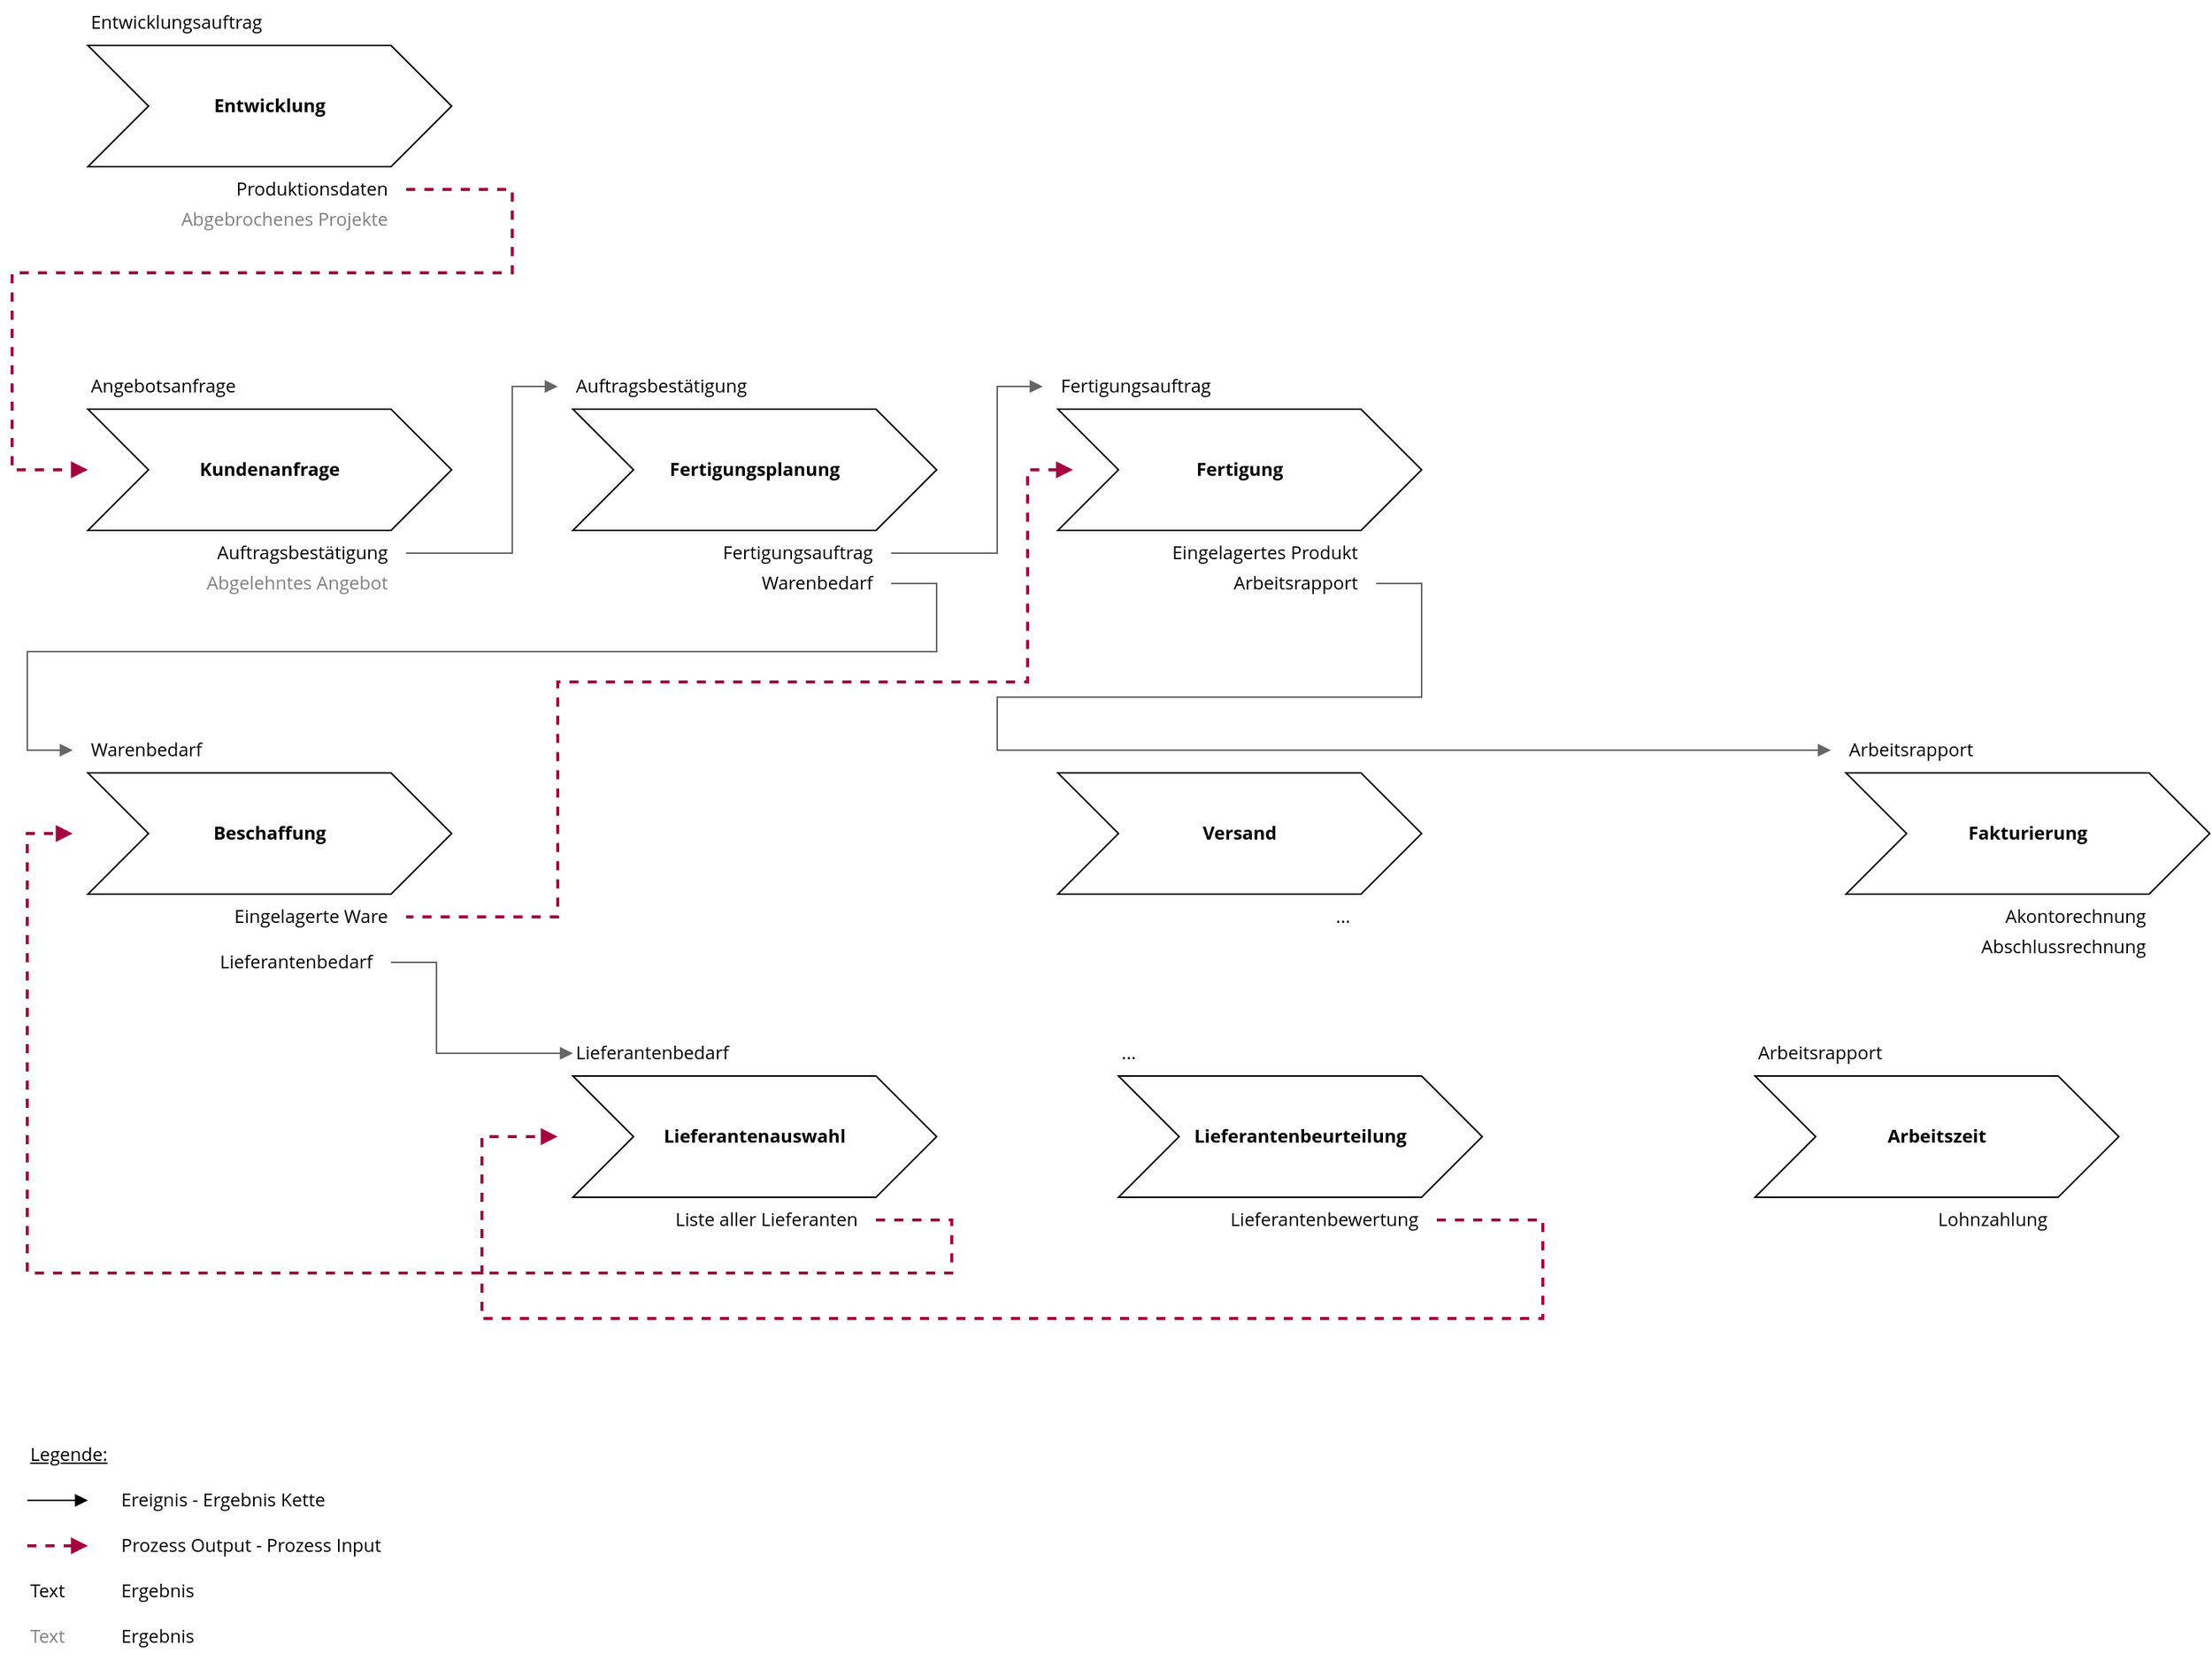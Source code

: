 <mxfile version="13.6.2" type="device"><diagram id="6ctkU4ct5DaPyQWIfC3z" name="Page-1"><mxGraphModel dx="1118" dy="1305" grid="1" gridSize="10" guides="1" tooltips="1" connect="1" arrows="1" fold="1" page="1" pageScale="1" pageWidth="1169" pageHeight="827" math="0" shadow="0"><root><mxCell id="0"/><mxCell id="1" parent="0"/><mxCell id="lcJcm3nHYn3BamToFKXf-1" value="Angebotsanfrage" style="text;html=1;strokeColor=none;fillColor=none;align=left;verticalAlign=middle;whiteSpace=wrap;rounded=0;fontFamily=Open Sans;" parent="1" vertex="1"><mxGeometry x="80" y="-510" width="120" height="30" as="geometry"/></mxCell><UserObject label="&lt;b&gt;Kundenanfrage&lt;/b&gt;" id="lcJcm3nHYn3BamToFKXf-2"><mxCell style="shape=step;perimeter=stepPerimeter;whiteSpace=wrap;html=1;fixedSize=1;size=40;fontFamily=Open Sans;" parent="1" vertex="1"><mxGeometry x="80" y="-480" width="240" height="80" as="geometry"/></mxCell></UserObject><mxCell id="lcJcm3nHYn3BamToFKXf-3" value="Auftragsbestätigung" style="text;html=1;strokeColor=none;fillColor=none;align=right;verticalAlign=middle;whiteSpace=wrap;rounded=0;fontFamily=Open Sans;spacingRight=10;" parent="1" vertex="1"><mxGeometry x="170" y="-400" width="120" height="30" as="geometry"/></mxCell><mxCell id="lcJcm3nHYn3BamToFKXf-5" value="Auftragsbestätigung" style="text;html=1;strokeColor=none;fillColor=none;align=left;verticalAlign=middle;whiteSpace=wrap;rounded=0;fontFamily=Open Sans;spacingLeft=10;" parent="1" vertex="1"><mxGeometry x="390" y="-510" width="120" height="30" as="geometry"/></mxCell><UserObject label="&lt;b&gt;Fertigungsplanung&lt;/b&gt;" id="lcJcm3nHYn3BamToFKXf-6"><mxCell style="shape=step;perimeter=stepPerimeter;whiteSpace=wrap;html=1;fixedSize=1;size=40;fontFamily=Open Sans;" parent="1" vertex="1"><mxGeometry x="400" y="-480" width="240" height="80" as="geometry"/></mxCell></UserObject><mxCell id="lcJcm3nHYn3BamToFKXf-7" value="Fertigungsauftrag" style="text;html=1;strokeColor=none;fillColor=none;align=right;verticalAlign=middle;whiteSpace=wrap;rounded=0;fontFamily=Open Sans;spacingRight=10;spacing=2;" parent="1" vertex="1"><mxGeometry x="490" y="-400" width="120" height="30" as="geometry"/></mxCell><mxCell id="lcJcm3nHYn3BamToFKXf-8" value="Warenbedarf" style="text;html=1;strokeColor=none;fillColor=none;align=right;verticalAlign=middle;whiteSpace=wrap;rounded=0;fontFamily=Open Sans;spacingRight=10;spacing=2;" parent="1" vertex="1"><mxGeometry x="490" y="-370" width="120" height="10" as="geometry"/></mxCell><mxCell id="lcJcm3nHYn3BamToFKXf-9" value="" style="endArrow=block;html=1;edgeStyle=elbowEdgeStyle;exitX=1;exitY=0.5;exitDx=0;exitDy=0;entryX=0;entryY=0.5;entryDx=0;entryDy=0;rounded=0;endFill=1;fillColor=#f5f5f5;strokeColor=#666666;fontFamily=Open Sans;strokeWidth=1;" parent="1" source="lcJcm3nHYn3BamToFKXf-3" target="lcJcm3nHYn3BamToFKXf-5" edge="1"><mxGeometry width="50" height="50" relative="1" as="geometry"><mxPoint x="390" y="-180" as="sourcePoint"/><mxPoint x="440" y="-230" as="targetPoint"/><Array as="points"><mxPoint x="360" y="-420"/><mxPoint x="350" y="-420"/></Array></mxGeometry></mxCell><mxCell id="lcJcm3nHYn3BamToFKXf-10" value="Warenbedarf" style="text;html=1;strokeColor=none;fillColor=none;align=left;verticalAlign=middle;whiteSpace=wrap;rounded=0;fontFamily=Open Sans;spacingLeft=10;" parent="1" vertex="1"><mxGeometry x="70" y="-270" width="120" height="30" as="geometry"/></mxCell><UserObject label="&lt;b&gt;Beschaffung&lt;/b&gt;" id="lcJcm3nHYn3BamToFKXf-11"><mxCell style="shape=step;perimeter=stepPerimeter;whiteSpace=wrap;html=1;fixedSize=1;size=40;fontFamily=Open Sans;" parent="1" vertex="1"><mxGeometry x="80" y="-240" width="240" height="80" as="geometry"/></mxCell></UserObject><mxCell id="lcJcm3nHYn3BamToFKXf-12" value="Eingelagerte Ware" style="text;html=1;strokeColor=none;fillColor=none;align=right;verticalAlign=middle;whiteSpace=wrap;rounded=0;fontFamily=Open Sans;spacingRight=10;" parent="1" vertex="1"><mxGeometry x="170" y="-160" width="120" height="30" as="geometry"/></mxCell><mxCell id="lcJcm3nHYn3BamToFKXf-13" value="" style="endArrow=none;html=1;entryX=1;entryY=0.5;entryDx=0;entryDy=0;exitX=0;exitY=0.5;exitDx=0;exitDy=0;edgeStyle=orthogonalEdgeStyle;endFill=0;startArrow=block;startFill=1;rounded=0;fillColor=#f5f5f5;strokeColor=#666666;fontFamily=Open Sans;strokeWidth=1;" parent="1" source="lcJcm3nHYn3BamToFKXf-10" target="lcJcm3nHYn3BamToFKXf-8" edge="1"><mxGeometry width="50" height="50" relative="1" as="geometry"><mxPoint x="390" y="-180" as="sourcePoint"/><mxPoint x="440" y="-230" as="targetPoint"/><Array as="points"><mxPoint x="40" y="-255"/><mxPoint x="40" y="-320"/><mxPoint x="640" y="-320"/><mxPoint x="640" y="-365"/></Array></mxGeometry></mxCell><mxCell id="lcJcm3nHYn3BamToFKXf-14" value="Fertigungsauftrag" style="text;html=1;strokeColor=none;fillColor=none;align=left;verticalAlign=middle;whiteSpace=wrap;rounded=0;fontFamily=Open Sans;spacingLeft=10;" parent="1" vertex="1"><mxGeometry x="710" y="-510" width="120" height="30" as="geometry"/></mxCell><UserObject label="&lt;b&gt;Fertigung&lt;/b&gt;" id="lcJcm3nHYn3BamToFKXf-15"><mxCell style="shape=step;perimeter=stepPerimeter;whiteSpace=wrap;html=1;fixedSize=1;size=40;fontFamily=Open Sans;" parent="1" vertex="1"><mxGeometry x="720" y="-480" width="240" height="80" as="geometry"/></mxCell></UserObject><mxCell id="lcJcm3nHYn3BamToFKXf-16" value="Arbeitsrapport" style="text;html=1;strokeColor=none;fillColor=none;align=right;verticalAlign=middle;whiteSpace=wrap;rounded=0;fontFamily=Open Sans;spacingRight=10;" parent="1" vertex="1"><mxGeometry x="810" y="-370" width="120" height="10" as="geometry"/></mxCell><mxCell id="lcJcm3nHYn3BamToFKXf-17" value="" style="endArrow=block;html=1;entryX=0;entryY=0.5;entryDx=0;entryDy=0;edgeStyle=elbowEdgeStyle;rounded=0;endFill=1;fillColor=#f5f5f5;strokeColor=#666666;fontFamily=Open Sans;strokeWidth=1;exitX=1;exitY=0.5;exitDx=0;exitDy=0;" parent="1" source="lcJcm3nHYn3BamToFKXf-7" target="lcJcm3nHYn3BamToFKXf-14" edge="1"><mxGeometry width="50" height="50" relative="1" as="geometry"><mxPoint x="640" y="-370" as="sourcePoint"/><mxPoint x="440" y="-230" as="targetPoint"/><Array as="points"><mxPoint x="680" y="-430"/></Array></mxGeometry></mxCell><mxCell id="lcJcm3nHYn3BamToFKXf-18" value="Arbeitsrapport" style="text;html=1;strokeColor=none;fillColor=none;align=left;verticalAlign=middle;whiteSpace=wrap;rounded=0;fontFamily=Open Sans;spacingLeft=10;" parent="1" vertex="1"><mxGeometry x="1230" y="-270" width="120" height="30" as="geometry"/></mxCell><UserObject label="&lt;b&gt;Fakturierung&lt;/b&gt;" id="lcJcm3nHYn3BamToFKXf-19"><mxCell style="shape=step;perimeter=stepPerimeter;whiteSpace=wrap;html=1;fixedSize=1;size=40;fontFamily=Open Sans;" parent="1" vertex="1"><mxGeometry x="1240" y="-240" width="240" height="80" as="geometry"/></mxCell></UserObject><mxCell id="lcJcm3nHYn3BamToFKXf-20" value="Akontorechnung" style="text;html=1;strokeColor=none;fillColor=none;align=right;verticalAlign=middle;whiteSpace=wrap;rounded=0;fontFamily=Open Sans;" parent="1" vertex="1"><mxGeometry x="1320" y="-160" width="120" height="30" as="geometry"/></mxCell><mxCell id="lcJcm3nHYn3BamToFKXf-21" value="" style="endArrow=none;html=1;entryX=1;entryY=0.5;entryDx=0;entryDy=0;exitX=0;exitY=0.5;exitDx=0;exitDy=0;edgeStyle=orthogonalEdgeStyle;rounded=0;endFill=0;startArrow=block;startFill=1;fillColor=#f5f5f5;strokeColor=#666666;fontFamily=Open Sans;strokeWidth=1;" parent="1" source="lcJcm3nHYn3BamToFKXf-18" target="lcJcm3nHYn3BamToFKXf-16" edge="1"><mxGeometry width="50" height="50" relative="1" as="geometry"><mxPoint x="590" y="-180" as="sourcePoint"/><mxPoint x="640" y="-230" as="targetPoint"/><Array as="points"><mxPoint x="680" y="-255"/><mxPoint x="680" y="-290"/><mxPoint x="960" y="-290"/><mxPoint x="960" y="-365"/></Array></mxGeometry></mxCell><mxCell id="lcJcm3nHYn3BamToFKXf-22" value="Abschlussrechnung" style="text;html=1;strokeColor=none;fillColor=none;align=right;verticalAlign=middle;whiteSpace=wrap;rounded=0;fontFamily=Open Sans;" parent="1" vertex="1"><mxGeometry x="1320" y="-140" width="120" height="30" as="geometry"/></mxCell><mxCell id="AXWYKlfu01MiWSVrJupV-1" value="&lt;span style=&quot;text-align: right&quot;&gt;Lieferantenbedarf&lt;/span&gt;" style="text;html=1;strokeColor=none;fillColor=none;align=left;verticalAlign=middle;whiteSpace=wrap;rounded=0;fontFamily=Open Sans;" parent="1" vertex="1"><mxGeometry x="400" y="-70" width="120" height="30" as="geometry"/></mxCell><UserObject label="&lt;b&gt;Lieferantenauswahl&lt;/b&gt;" id="AXWYKlfu01MiWSVrJupV-2"><mxCell style="shape=step;perimeter=stepPerimeter;whiteSpace=wrap;html=1;fixedSize=1;size=40;fontFamily=Open Sans;" parent="1" vertex="1"><mxGeometry x="400" y="-40" width="240" height="80" as="geometry"/></mxCell></UserObject><mxCell id="AXWYKlfu01MiWSVrJupV-3" value="Liste aller Lieferanten" style="text;html=1;strokeColor=none;fillColor=none;align=right;verticalAlign=middle;whiteSpace=wrap;rounded=0;fontFamily=Open Sans;spacing=2;spacingRight=10;" parent="1" vertex="1"><mxGeometry x="440" y="40" width="160" height="30" as="geometry"/></mxCell><mxCell id="AXWYKlfu01MiWSVrJupV-4" value="..." style="text;html=1;strokeColor=none;fillColor=none;align=left;verticalAlign=middle;whiteSpace=wrap;rounded=0;fontFamily=Open Sans;" parent="1" vertex="1"><mxGeometry x="760" y="-70" width="120" height="30" as="geometry"/></mxCell><UserObject label="&lt;b&gt;Lieferantenbeurteilung&lt;/b&gt;" id="AXWYKlfu01MiWSVrJupV-5"><mxCell style="shape=step;perimeter=stepPerimeter;whiteSpace=wrap;html=1;fixedSize=1;size=40;fontFamily=Open Sans;" parent="1" vertex="1"><mxGeometry x="760" y="-40" width="240" height="80" as="geometry"/></mxCell></UserObject><mxCell id="AXWYKlfu01MiWSVrJupV-6" value="Lieferantenbewertung" style="text;html=1;strokeColor=none;fillColor=none;align=right;verticalAlign=middle;whiteSpace=wrap;rounded=0;fontFamily=Open Sans;spacingRight=10;" parent="1" vertex="1"><mxGeometry x="820" y="40" width="150" height="30" as="geometry"/></mxCell><UserObject label="&lt;b&gt;Arbeitszeit&lt;/b&gt;" id="AXWYKlfu01MiWSVrJupV-13"><mxCell style="shape=step;perimeter=stepPerimeter;whiteSpace=wrap;html=1;fixedSize=1;size=40;fontFamily=Open Sans;" parent="1" vertex="1"><mxGeometry x="1180" y="-40" width="240" height="80" as="geometry"/></mxCell></UserObject><UserObject label="&lt;b&gt;Entwicklung&lt;/b&gt;" id="AXWYKlfu01MiWSVrJupV-15"><mxCell style="shape=step;perimeter=stepPerimeter;whiteSpace=wrap;html=1;fixedSize=1;size=40;fontFamily=Open Sans;" parent="1" vertex="1"><mxGeometry x="80" y="-720" width="240" height="80" as="geometry"/></mxCell></UserObject><mxCell id="AXWYKlfu01MiWSVrJupV-18" style="edgeStyle=orthogonalEdgeStyle;rounded=0;orthogonalLoop=1;jettySize=auto;html=1;fontFamily=Open Sans;fontSize=14;fillColor=#d80073;strokeWidth=2;strokeColor=#A50040;startArrow=none;startFill=0;endArrow=block;endFill=1;dashed=1;exitX=1;exitY=0.5;exitDx=0;exitDy=0;" parent="1" source="AXWYKlfu01MiWSVrJupV-16" edge="1"><mxGeometry relative="1" as="geometry"><mxPoint x="1130" y="-625" as="sourcePoint"/><mxPoint x="80" y="-440" as="targetPoint"/><Array as="points"><mxPoint x="360" y="-625"/><mxPoint x="360" y="-570"/><mxPoint x="30" y="-570"/><mxPoint x="30" y="-440"/></Array></mxGeometry></mxCell><mxCell id="AXWYKlfu01MiWSVrJupV-16" value="Produktionsdaten" style="text;html=1;strokeColor=none;fillColor=none;align=right;verticalAlign=middle;whiteSpace=wrap;rounded=0;fontFamily=Open Sans;spacingRight=10;" parent="1" vertex="1"><mxGeometry x="120" y="-640" width="170" height="30" as="geometry"/></mxCell><mxCell id="AXWYKlfu01MiWSVrJupV-19" value="Lieferantenbedarf" style="text;html=1;strokeColor=none;fillColor=none;align=right;verticalAlign=middle;whiteSpace=wrap;rounded=0;fontFamily=Open Sans;spacingRight=10;" parent="1" vertex="1"><mxGeometry x="160" y="-130" width="120" height="30" as="geometry"/></mxCell><mxCell id="AXWYKlfu01MiWSVrJupV-20" value="" style="endArrow=none;html=1;exitX=0;exitY=0.5;exitDx=0;exitDy=0;edgeStyle=orthogonalEdgeStyle;endFill=0;startArrow=block;startFill=1;rounded=0;fillColor=#f5f5f5;strokeColor=#666666;fontFamily=Open Sans;entryX=1;entryY=0.5;entryDx=0;entryDy=0;strokeWidth=1;" parent="1" source="AXWYKlfu01MiWSVrJupV-1" target="AXWYKlfu01MiWSVrJupV-19" edge="1"><mxGeometry width="50" height="50" relative="1" as="geometry"><mxPoint x="340" y="-90" as="sourcePoint"/><mxPoint x="860" y="-200" as="targetPoint"/><Array as="points"><mxPoint x="310" y="-55"/><mxPoint x="310" y="-115"/></Array></mxGeometry></mxCell><mxCell id="AXWYKlfu01MiWSVrJupV-21" style="edgeStyle=orthogonalEdgeStyle;rounded=0;orthogonalLoop=1;jettySize=auto;html=1;fontFamily=Open Sans;fontSize=14;fillColor=#d80073;strokeWidth=2;strokeColor=#A50040;startArrow=block;startFill=1;endArrow=none;endFill=0;dashed=1;entryX=1;entryY=0.5;entryDx=0;entryDy=0;" parent="1" edge="1" target="lcJcm3nHYn3BamToFKXf-12"><mxGeometry relative="1" as="geometry"><mxPoint x="730" y="-440" as="sourcePoint"/><mxPoint x="400" y="-110" as="targetPoint"/><Array as="points"><mxPoint x="700" y="-440"/><mxPoint x="700" y="-300"/><mxPoint x="390" y="-300"/><mxPoint x="390" y="-145"/></Array></mxGeometry></mxCell><mxCell id="AXWYKlfu01MiWSVrJupV-22" style="edgeStyle=orthogonalEdgeStyle;rounded=0;orthogonalLoop=1;jettySize=auto;html=1;fontFamily=Open Sans;fontSize=14;fillColor=#d80073;strokeWidth=2;strokeColor=#A50040;startArrow=none;startFill=0;endArrow=block;endFill=1;dashed=1;exitX=1;exitY=0.5;exitDx=0;exitDy=0;" parent="1" source="AXWYKlfu01MiWSVrJupV-3" edge="1"><mxGeometry relative="1" as="geometry"><mxPoint x="580" y="90" as="sourcePoint"/><mxPoint x="70" y="-200" as="targetPoint"/><Array as="points"><mxPoint x="650" y="55"/><mxPoint x="650" y="90"/><mxPoint x="40" y="90"/><mxPoint x="40" y="-200"/></Array></mxGeometry></mxCell><mxCell id="AXWYKlfu01MiWSVrJupV-23" style="edgeStyle=orthogonalEdgeStyle;rounded=0;orthogonalLoop=1;jettySize=auto;html=1;fontFamily=Open Sans;fontSize=14;fillColor=#d80073;strokeWidth=2;strokeColor=#A50040;startArrow=none;startFill=0;endArrow=block;endFill=1;dashed=1;exitX=1;exitY=0.5;exitDx=0;exitDy=0;" parent="1" source="AXWYKlfu01MiWSVrJupV-6" edge="1"><mxGeometry relative="1" as="geometry"><mxPoint x="619" y="65" as="sourcePoint"/><mxPoint x="390" as="targetPoint"/><Array as="points"><mxPoint x="1040" y="55"/><mxPoint x="1040" y="120"/><mxPoint x="340" y="120"/><mxPoint x="340"/></Array></mxGeometry></mxCell><mxCell id="AXWYKlfu01MiWSVrJupV-24" value="Arbeitsrapport" style="text;html=1;strokeColor=none;fillColor=none;align=left;verticalAlign=middle;whiteSpace=wrap;rounded=0;fontFamily=Open Sans;" parent="1" vertex="1"><mxGeometry x="1180" y="-70" width="120" height="30" as="geometry"/></mxCell><mxCell id="AXWYKlfu01MiWSVrJupV-25" value="Lohnzahlung" style="text;html=1;strokeColor=none;fillColor=none;align=right;verticalAlign=middle;whiteSpace=wrap;rounded=0;fontFamily=Open Sans;spacingRight=5;" parent="1" vertex="1"><mxGeometry x="1230" y="40" width="150" height="30" as="geometry"/></mxCell><mxCell id="AXWYKlfu01MiWSVrJupV-26" value="Eingelagertes Produkt" style="text;html=1;strokeColor=none;fillColor=none;align=right;verticalAlign=middle;whiteSpace=wrap;rounded=0;fontFamily=Open Sans;spacingRight=10;" parent="1" vertex="1"><mxGeometry x="750" y="-400" width="180" height="30" as="geometry"/></mxCell><mxCell id="AXWYKlfu01MiWSVrJupV-28" value="Abgelehntes Angebot" style="text;html=1;strokeColor=none;fillColor=none;align=right;verticalAlign=middle;whiteSpace=wrap;rounded=0;fontFamily=Open Sans;spacingRight=10;fontColor=#808080;" parent="1" vertex="1"><mxGeometry x="90" y="-370" width="200" height="10" as="geometry"/></mxCell><mxCell id="wuCj4BtlRuH7iR41qg13-1" value="Entwicklungsauftrag" style="text;html=1;strokeColor=none;fillColor=none;align=left;verticalAlign=middle;whiteSpace=wrap;rounded=0;fontFamily=Open Sans;" parent="1" vertex="1"><mxGeometry x="80" y="-750" width="120" height="30" as="geometry"/></mxCell><mxCell id="wuCj4BtlRuH7iR41qg13-2" value="Abgebrochenes Projekte" style="text;html=1;strokeColor=none;fillColor=none;align=right;verticalAlign=middle;whiteSpace=wrap;rounded=0;fontFamily=Open Sans;spacingRight=10;fontColor=#808080;" parent="1" vertex="1"><mxGeometry x="120" y="-610" width="170" height="10" as="geometry"/></mxCell><mxCell id="ddkNqAzbGSbasq8tcMwQ-1" value="Legende:" style="text;html=1;strokeColor=none;fillColor=none;align=left;verticalAlign=middle;whiteSpace=wrap;rounded=0;fontFamily=Open Sans;fontStyle=4" vertex="1" parent="1"><mxGeometry x="40" y="200" width="80" height="20" as="geometry"/></mxCell><mxCell id="ddkNqAzbGSbasq8tcMwQ-3" value="" style="endArrow=block;html=1;fontFamily=Open Sans;endFill=1;" edge="1" parent="1"><mxGeometry width="50" height="50" relative="1" as="geometry"><mxPoint x="40" y="240" as="sourcePoint"/><mxPoint x="80" y="240" as="targetPoint"/></mxGeometry></mxCell><mxCell id="ddkNqAzbGSbasq8tcMwQ-4" value="Ereignis - Ergebnis Kette" style="text;html=1;strokeColor=none;fillColor=none;align=left;verticalAlign=middle;whiteSpace=wrap;rounded=0;fontFamily=Open Sans;" vertex="1" parent="1"><mxGeometry x="100" y="230" width="180" height="20" as="geometry"/></mxCell><mxCell id="ddkNqAzbGSbasq8tcMwQ-5" value="" style="endArrow=block;html=1;fontFamily=Open Sans;endFill=1;strokeColor=#A50040;dashed=1;strokeWidth=2;" edge="1" parent="1"><mxGeometry width="50" height="50" relative="1" as="geometry"><mxPoint x="40" y="270" as="sourcePoint"/><mxPoint x="80" y="270" as="targetPoint"/></mxGeometry></mxCell><mxCell id="ddkNqAzbGSbasq8tcMwQ-6" value="Prozess Output - Prozess Input" style="text;html=1;strokeColor=none;fillColor=none;align=left;verticalAlign=middle;whiteSpace=wrap;rounded=0;fontFamily=Open Sans;" vertex="1" parent="1"><mxGeometry x="100" y="260" width="180" height="20" as="geometry"/></mxCell><mxCell id="ddkNqAzbGSbasq8tcMwQ-7" value="Text" style="text;html=1;strokeColor=none;fillColor=none;align=left;verticalAlign=middle;whiteSpace=wrap;rounded=0;fontFamily=Open Sans;spacingRight=10;" vertex="1" parent="1"><mxGeometry x="40" y="285" width="40" height="30" as="geometry"/></mxCell><mxCell id="ddkNqAzbGSbasq8tcMwQ-8" value="Text" style="text;html=1;strokeColor=none;fillColor=none;align=left;verticalAlign=middle;whiteSpace=wrap;rounded=0;fontFamily=Open Sans;spacingRight=10;fontColor=#808080;" vertex="1" parent="1"><mxGeometry x="40" y="315" width="40" height="30" as="geometry"/></mxCell><mxCell id="ddkNqAzbGSbasq8tcMwQ-9" value="Ergebnis" style="text;html=1;strokeColor=none;fillColor=none;align=left;verticalAlign=middle;whiteSpace=wrap;rounded=0;fontFamily=Open Sans;" vertex="1" parent="1"><mxGeometry x="100" y="290" width="180" height="20" as="geometry"/></mxCell><mxCell id="ddkNqAzbGSbasq8tcMwQ-10" value="Ergebnis" style="text;html=1;strokeColor=none;fillColor=none;align=left;verticalAlign=middle;whiteSpace=wrap;rounded=0;fontFamily=Open Sans;" vertex="1" parent="1"><mxGeometry x="100" y="320" width="180" height="20" as="geometry"/></mxCell><UserObject label="&lt;b&gt;Versand&lt;/b&gt;" id="ddkNqAzbGSbasq8tcMwQ-11"><mxCell style="shape=step;perimeter=stepPerimeter;whiteSpace=wrap;html=1;fixedSize=1;size=40;fontFamily=Open Sans;" vertex="1" parent="1"><mxGeometry x="720" y="-240" width="240" height="80" as="geometry"/></mxCell></UserObject><mxCell id="ddkNqAzbGSbasq8tcMwQ-13" value="..." style="text;html=1;strokeColor=none;fillColor=none;align=right;verticalAlign=middle;whiteSpace=wrap;rounded=0;fontFamily=Open Sans;spacingRight=5;" vertex="1" parent="1"><mxGeometry x="770" y="-160" width="150" height="30" as="geometry"/></mxCell></root></mxGraphModel></diagram></mxfile>